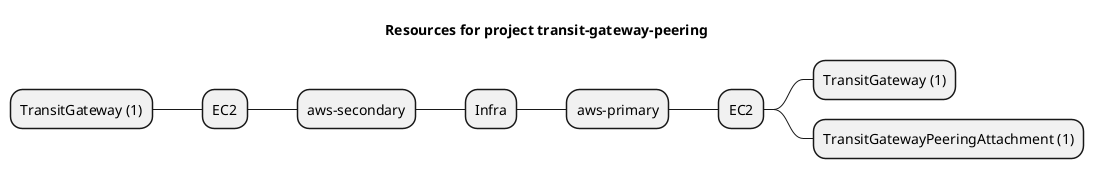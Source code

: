 @startmindmap
title Resources for project transit-gateway-peering
skinparam monochrome true
+ Infra
++ aws-primary
+++ EC2
++++ TransitGateway (1)
++++ TransitGatewayPeeringAttachment (1)
-- aws-secondary
--- EC2
---- TransitGateway (1)
@endmindmap
